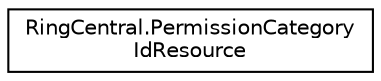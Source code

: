 digraph "Graphical Class Hierarchy"
{
 // LATEX_PDF_SIZE
  edge [fontname="Helvetica",fontsize="10",labelfontname="Helvetica",labelfontsize="10"];
  node [fontname="Helvetica",fontsize="10",shape=record];
  rankdir="LR";
  Node0 [label="RingCentral.PermissionCategory\lIdResource",height=0.2,width=0.4,color="black", fillcolor="white", style="filled",URL="$classRingCentral_1_1PermissionCategoryIdResource.html",tooltip=" "];
}

